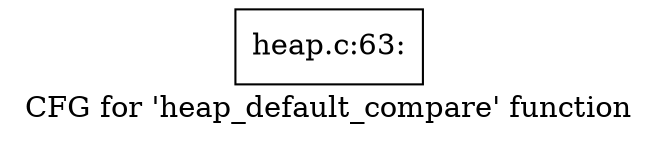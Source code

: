digraph "CFG for 'heap_default_compare' function" {
	label="CFG for 'heap_default_compare' function";

	Node0xd7ee3d0 [shape=record,label="{heap.c:63:}"];
}
